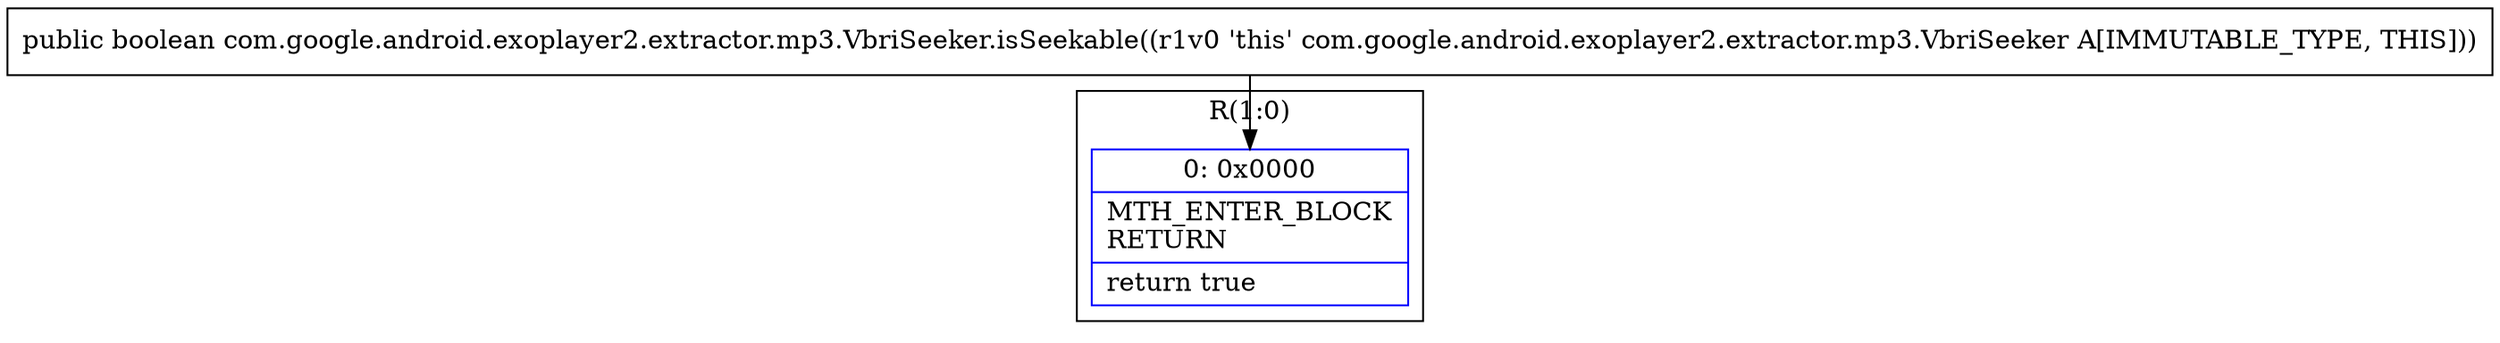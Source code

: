 digraph "CFG forcom.google.android.exoplayer2.extractor.mp3.VbriSeeker.isSeekable()Z" {
subgraph cluster_Region_843126066 {
label = "R(1:0)";
node [shape=record,color=blue];
Node_0 [shape=record,label="{0\:\ 0x0000|MTH_ENTER_BLOCK\lRETURN\l|return true\l}"];
}
MethodNode[shape=record,label="{public boolean com.google.android.exoplayer2.extractor.mp3.VbriSeeker.isSeekable((r1v0 'this' com.google.android.exoplayer2.extractor.mp3.VbriSeeker A[IMMUTABLE_TYPE, THIS])) }"];
MethodNode -> Node_0;
}

